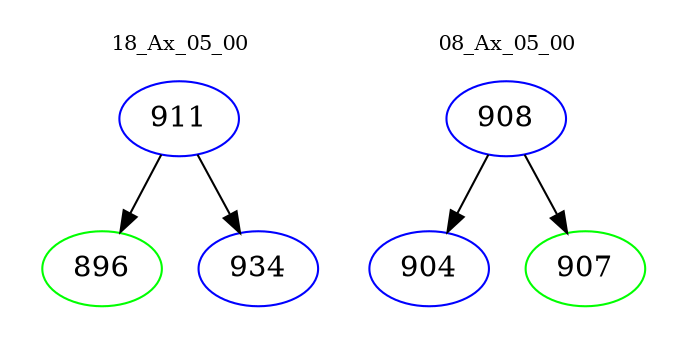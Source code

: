 digraph{
subgraph cluster_0 {
color = white
label = "18_Ax_05_00";
fontsize=10;
T0_911 [label="911", color="blue"]
T0_911 -> T0_896 [color="black"]
T0_896 [label="896", color="green"]
T0_911 -> T0_934 [color="black"]
T0_934 [label="934", color="blue"]
}
subgraph cluster_1 {
color = white
label = "08_Ax_05_00";
fontsize=10;
T1_908 [label="908", color="blue"]
T1_908 -> T1_904 [color="black"]
T1_904 [label="904", color="blue"]
T1_908 -> T1_907 [color="black"]
T1_907 [label="907", color="green"]
}
}
